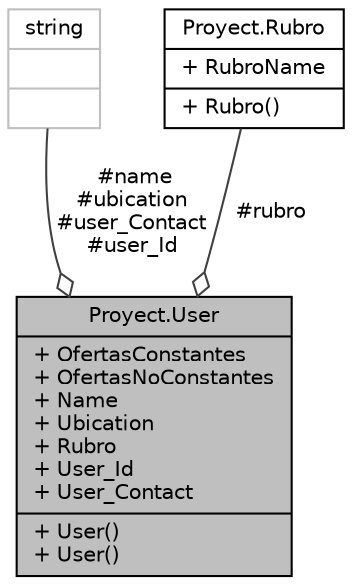 digraph "Proyect.User"
{
 // INTERACTIVE_SVG=YES
 // LATEX_PDF_SIZE
  edge [fontname="Helvetica",fontsize="10",labelfontname="Helvetica",labelfontsize="10"];
  node [fontname="Helvetica",fontsize="10",shape=record];
  Node1 [label="{Proyect.User\n|+ OfertasConstantes\l+ OfertasNoConstantes\l+ Name\l+ Ubication\l+ Rubro\l+ User_Id\l+ User_Contact\l|+ User()\l+ User()\l}",height=0.2,width=0.4,color="black", fillcolor="grey75", style="filled", fontcolor="black",tooltip="Superclase user de Emprendedor y Company (quienes estan en una relaciontaxonomica con esta clase)."];
  Node2 -> Node1 [color="grey25",fontsize="10",style="solid",label=" #name\n#ubication\n#user_Contact\n#user_Id" ,arrowhead="odiamond",fontname="Helvetica"];
  Node2 [label="{string\n||}",height=0.2,width=0.4,color="grey75", fillcolor="white", style="filled",tooltip=" "];
  Node3 -> Node1 [color="grey25",fontsize="10",style="solid",label=" #rubro" ,arrowhead="odiamond",fontname="Helvetica"];
  Node3 [label="{Proyect.Rubro\n|+ RubroName\l|+ Rubro()\l}",height=0.2,width=0.4,color="black", fillcolor="white", style="filled",URL="$classProyect_1_1Rubro.html",tooltip="Clase que representa el rubro de una compania o emprendedor."];
}
